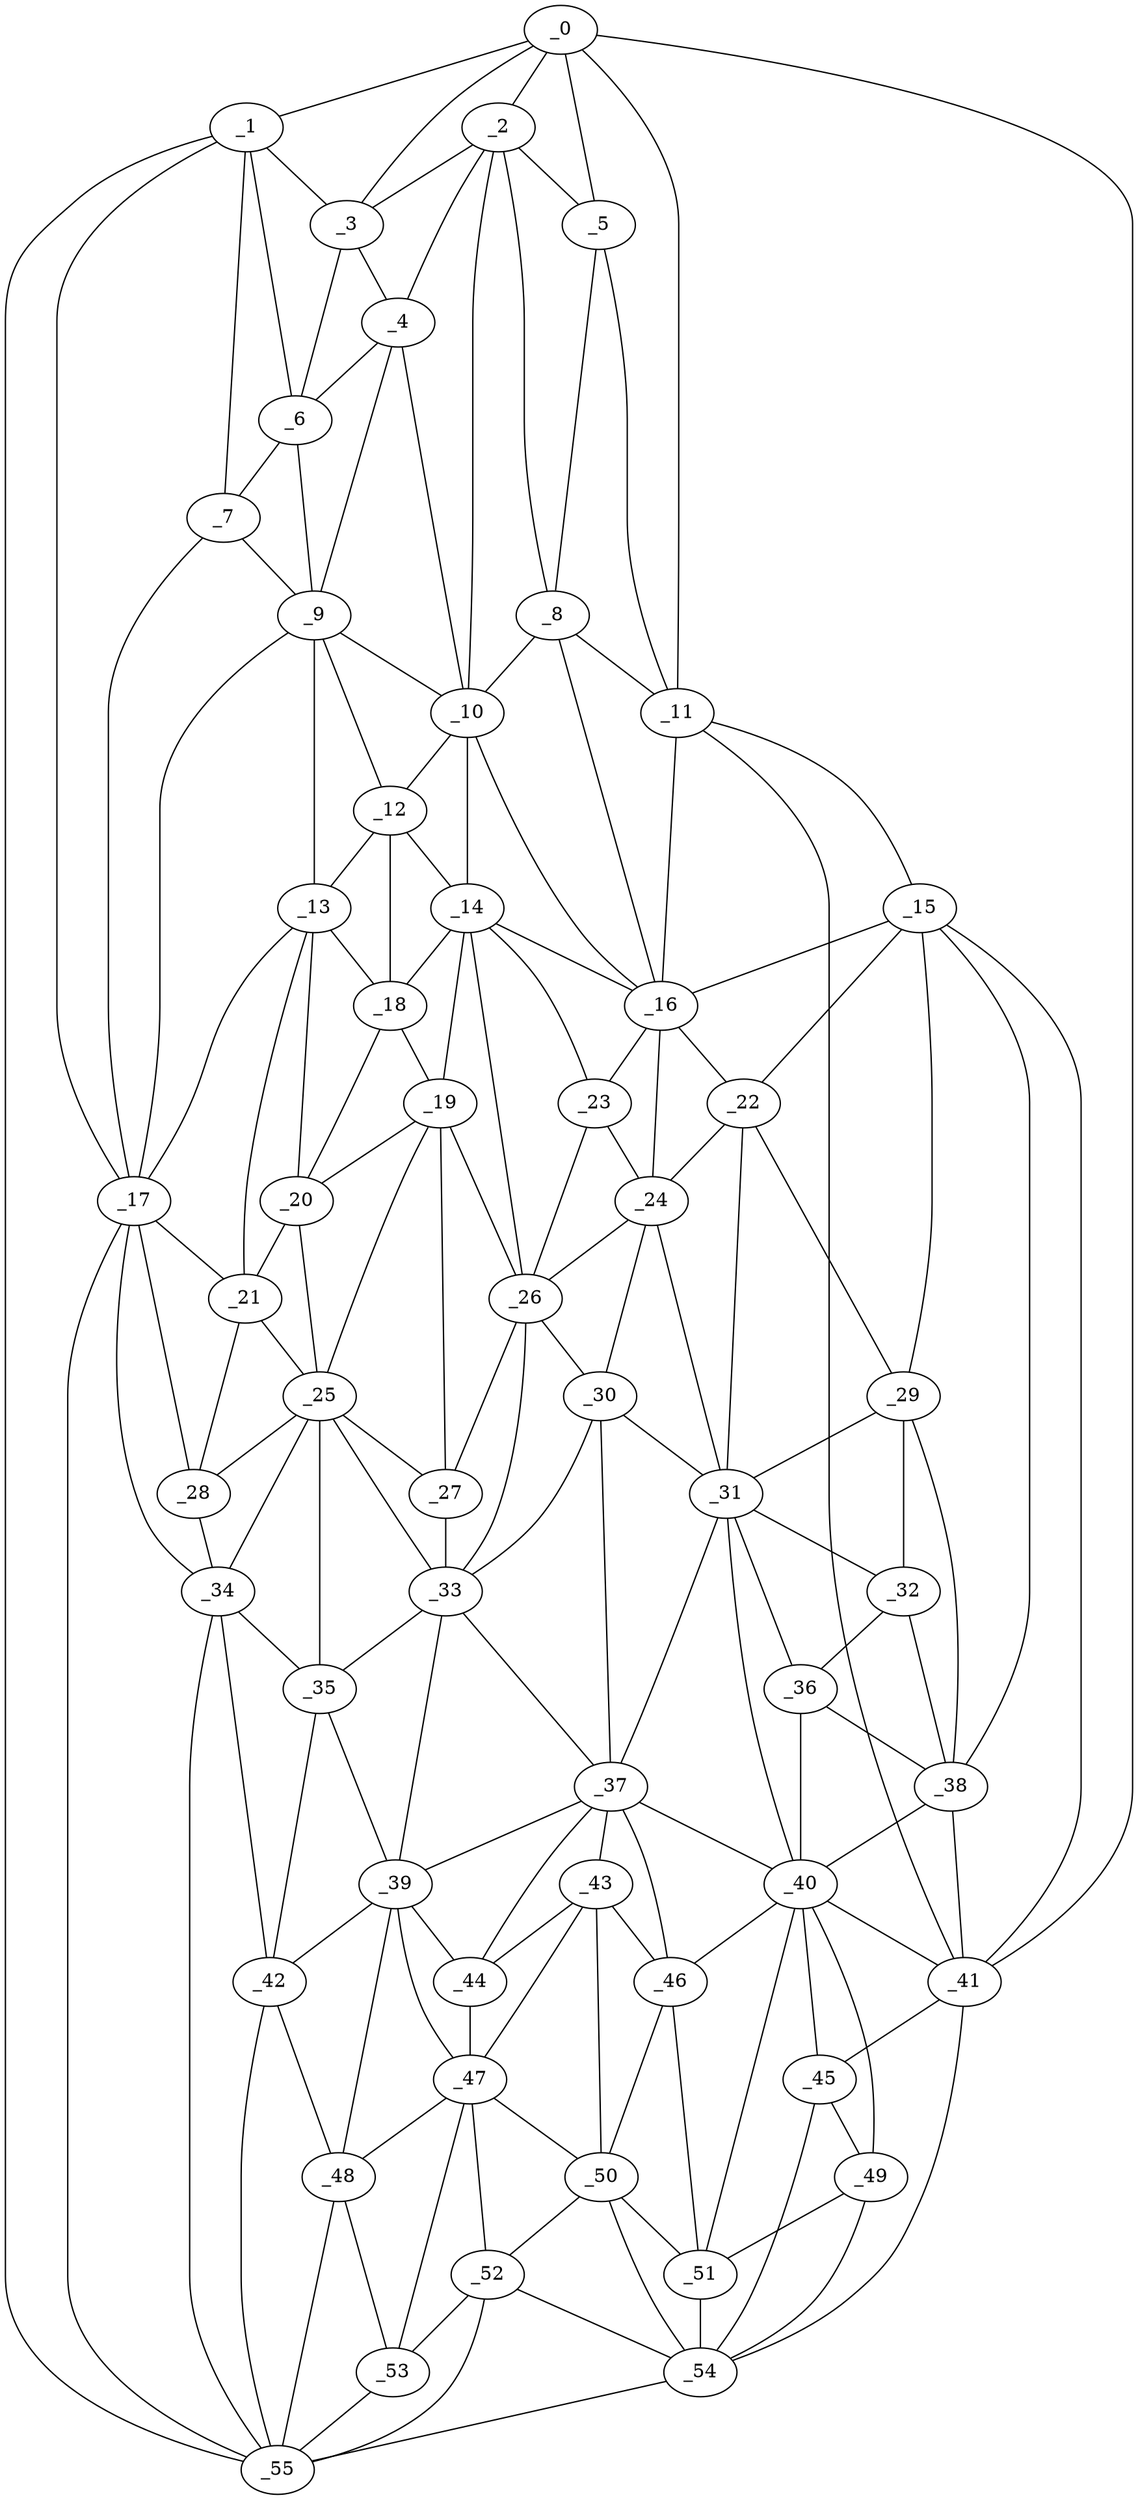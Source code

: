 graph "obj31__335.gxl" {
	_0	 [x=6,
		y=38];
	_1	 [x=27,
		y=105];
	_0 -- _1	 [valence=1];
	_2	 [x=29,
		y=43];
	_0 -- _2	 [valence=2];
	_3	 [x=29,
		y=63];
	_0 -- _3	 [valence=1];
	_5	 [x=34,
		y=38];
	_0 -- _5	 [valence=1];
	_11	 [x=51,
		y=32];
	_0 -- _11	 [valence=1];
	_41	 [x=101,
		y=23];
	_0 -- _41	 [valence=1];
	_1 -- _3	 [valence=2];
	_6	 [x=37,
		y=82];
	_1 -- _6	 [valence=1];
	_7	 [x=37,
		y=94];
	_1 -- _7	 [valence=2];
	_17	 [x=62,
		y=96];
	_1 -- _17	 [valence=2];
	_55	 [x=124,
		y=88];
	_1 -- _55	 [valence=1];
	_2 -- _3	 [valence=1];
	_4	 [x=33,
		y=65];
	_2 -- _4	 [valence=1];
	_2 -- _5	 [valence=1];
	_8	 [x=44,
		y=41];
	_2 -- _8	 [valence=1];
	_10	 [x=49,
		y=59];
	_2 -- _10	 [valence=2];
	_3 -- _4	 [valence=1];
	_3 -- _6	 [valence=2];
	_4 -- _6	 [valence=2];
	_9	 [x=48,
		y=80];
	_4 -- _9	 [valence=1];
	_4 -- _10	 [valence=2];
	_5 -- _8	 [valence=2];
	_5 -- _11	 [valence=2];
	_6 -- _7	 [valence=2];
	_6 -- _9	 [valence=2];
	_7 -- _9	 [valence=2];
	_7 -- _17	 [valence=2];
	_8 -- _10	 [valence=2];
	_8 -- _11	 [valence=2];
	_16	 [x=60,
		y=42];
	_8 -- _16	 [valence=2];
	_9 -- _10	 [valence=2];
	_12	 [x=54,
		y=62];
	_9 -- _12	 [valence=2];
	_13	 [x=56,
		y=79];
	_9 -- _13	 [valence=2];
	_9 -- _17	 [valence=2];
	_10 -- _12	 [valence=2];
	_14	 [x=59,
		y=61];
	_10 -- _14	 [valence=2];
	_10 -- _16	 [valence=1];
	_15	 [x=60,
		y=31];
	_11 -- _15	 [valence=1];
	_11 -- _16	 [valence=2];
	_11 -- _41	 [valence=2];
	_12 -- _13	 [valence=2];
	_12 -- _14	 [valence=2];
	_18	 [x=63,
		y=73];
	_12 -- _18	 [valence=1];
	_13 -- _17	 [valence=2];
	_13 -- _18	 [valence=2];
	_20	 [x=67,
		y=82];
	_13 -- _20	 [valence=2];
	_21	 [x=68,
		y=86];
	_13 -- _21	 [valence=2];
	_14 -- _16	 [valence=2];
	_14 -- _18	 [valence=2];
	_19	 [x=66,
		y=73];
	_14 -- _19	 [valence=1];
	_23	 [x=72,
		y=54];
	_14 -- _23	 [valence=2];
	_26	 [x=77,
		y=64];
	_14 -- _26	 [valence=2];
	_15 -- _16	 [valence=2];
	_22	 [x=71,
		y=34];
	_15 -- _22	 [valence=2];
	_29	 [x=79,
		y=30];
	_15 -- _29	 [valence=2];
	_38	 [x=95,
		y=25];
	_15 -- _38	 [valence=2];
	_15 -- _41	 [valence=1];
	_16 -- _22	 [valence=1];
	_16 -- _23	 [valence=2];
	_24	 [x=76,
		y=52];
	_16 -- _24	 [valence=2];
	_17 -- _21	 [valence=1];
	_28	 [x=78,
		y=92];
	_17 -- _28	 [valence=1];
	_34	 [x=87,
		y=91];
	_17 -- _34	 [valence=2];
	_17 -- _55	 [valence=2];
	_18 -- _19	 [valence=2];
	_18 -- _20	 [valence=2];
	_19 -- _20	 [valence=2];
	_25	 [x=76,
		y=81];
	_19 -- _25	 [valence=2];
	_19 -- _26	 [valence=2];
	_27	 [x=77,
		y=70];
	_19 -- _27	 [valence=1];
	_20 -- _21	 [valence=1];
	_20 -- _25	 [valence=2];
	_21 -- _25	 [valence=2];
	_21 -- _28	 [valence=1];
	_22 -- _24	 [valence=2];
	_22 -- _29	 [valence=1];
	_31	 [x=83,
		y=51];
	_22 -- _31	 [valence=1];
	_23 -- _24	 [valence=2];
	_23 -- _26	 [valence=2];
	_24 -- _26	 [valence=2];
	_30	 [x=82,
		y=55];
	_24 -- _30	 [valence=2];
	_24 -- _31	 [valence=2];
	_25 -- _27	 [valence=2];
	_25 -- _28	 [valence=2];
	_33	 [x=85,
		y=74];
	_25 -- _33	 [valence=2];
	_25 -- _34	 [valence=2];
	_35	 [x=89,
		y=82];
	_25 -- _35	 [valence=2];
	_26 -- _27	 [valence=1];
	_26 -- _30	 [valence=2];
	_26 -- _33	 [valence=2];
	_27 -- _33	 [valence=2];
	_28 -- _34	 [valence=2];
	_29 -- _31	 [valence=2];
	_32	 [x=85,
		y=30];
	_29 -- _32	 [valence=2];
	_29 -- _38	 [valence=2];
	_30 -- _31	 [valence=2];
	_30 -- _33	 [valence=2];
	_37	 [x=93,
		y=55];
	_30 -- _37	 [valence=1];
	_31 -- _32	 [valence=2];
	_36	 [x=90,
		y=31];
	_31 -- _36	 [valence=1];
	_31 -- _37	 [valence=2];
	_40	 [x=96,
		y=32];
	_31 -- _40	 [valence=2];
	_32 -- _36	 [valence=2];
	_32 -- _38	 [valence=2];
	_33 -- _35	 [valence=2];
	_33 -- _37	 [valence=2];
	_39	 [x=95,
		y=72];
	_33 -- _39	 [valence=1];
	_34 -- _35	 [valence=2];
	_42	 [x=101,
		y=89];
	_34 -- _42	 [valence=2];
	_34 -- _55	 [valence=2];
	_35 -- _39	 [valence=2];
	_35 -- _42	 [valence=1];
	_36 -- _38	 [valence=1];
	_36 -- _40	 [valence=2];
	_37 -- _39	 [valence=2];
	_37 -- _40	 [valence=2];
	_43	 [x=102,
		y=58];
	_37 -- _43	 [valence=1];
	_44	 [x=102,
		y=66];
	_37 -- _44	 [valence=2];
	_46	 [x=107,
		y=52];
	_37 -- _46	 [valence=2];
	_38 -- _40	 [valence=1];
	_38 -- _41	 [valence=2];
	_39 -- _42	 [valence=2];
	_39 -- _44	 [valence=2];
	_47	 [x=110,
		y=69];
	_39 -- _47	 [valence=2];
	_48	 [x=112,
		y=86];
	_39 -- _48	 [valence=2];
	_40 -- _41	 [valence=1];
	_45	 [x=107,
		y=29];
	_40 -- _45	 [valence=2];
	_40 -- _46	 [valence=2];
	_49	 [x=113,
		y=34];
	_40 -- _49	 [valence=2];
	_51	 [x=114,
		y=46];
	_40 -- _51	 [valence=1];
	_41 -- _45	 [valence=1];
	_54	 [x=123,
		y=38];
	_41 -- _54	 [valence=1];
	_42 -- _48	 [valence=1];
	_42 -- _55	 [valence=1];
	_43 -- _44	 [valence=2];
	_43 -- _46	 [valence=2];
	_43 -- _47	 [valence=2];
	_50	 [x=113,
		y=52];
	_43 -- _50	 [valence=2];
	_44 -- _47	 [valence=2];
	_45 -- _49	 [valence=1];
	_45 -- _54	 [valence=2];
	_46 -- _50	 [valence=1];
	_46 -- _51	 [valence=2];
	_47 -- _48	 [valence=1];
	_47 -- _50	 [valence=2];
	_52	 [x=119,
		y=66];
	_47 -- _52	 [valence=2];
	_53	 [x=119,
		y=79];
	_47 -- _53	 [valence=2];
	_48 -- _53	 [valence=2];
	_48 -- _55	 [valence=1];
	_49 -- _51	 [valence=1];
	_49 -- _54	 [valence=2];
	_50 -- _51	 [valence=1];
	_50 -- _52	 [valence=2];
	_50 -- _54	 [valence=2];
	_51 -- _54	 [valence=2];
	_52 -- _53	 [valence=2];
	_52 -- _54	 [valence=2];
	_52 -- _55	 [valence=1];
	_53 -- _55	 [valence=2];
	_54 -- _55	 [valence=1];
}
